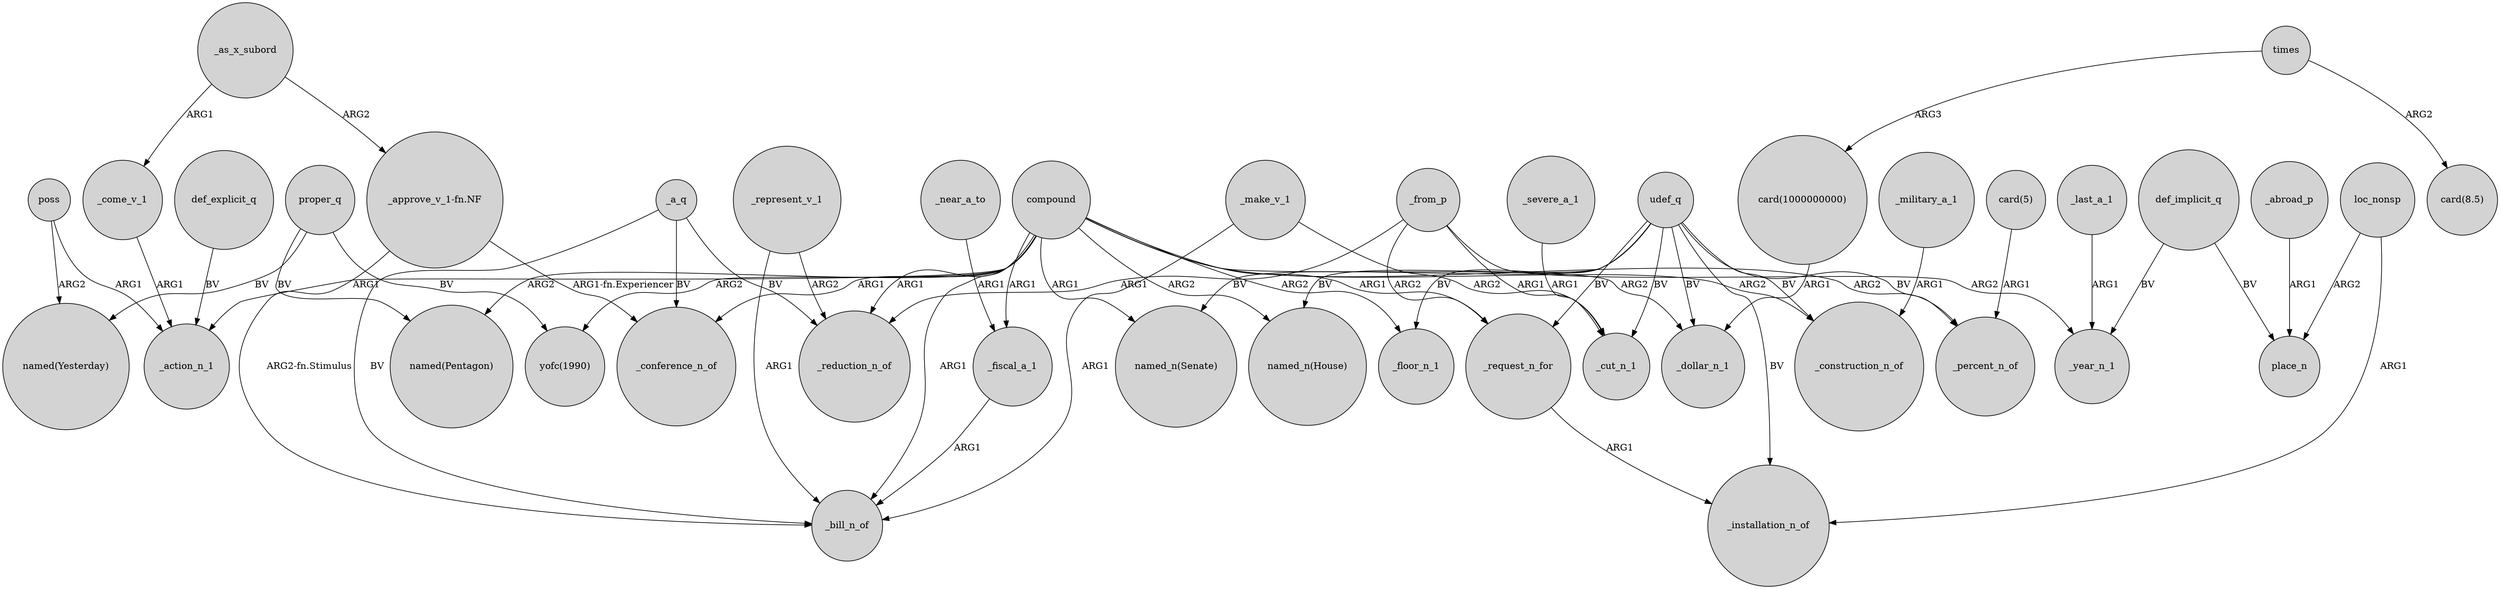 digraph {
	node [shape=circle style=filled]
	udef_q -> "named_n(House)" [label=BV]
	_from_p -> _cut_n_1 [label=ARG1]
	times -> "card(8.5)" [label=ARG2]
	compound -> "yofc(1990)" [label=ARG2]
	_from_p -> _reduction_n_of [label=ARG1]
	compound -> _bill_n_of [label=ARG1]
	_represent_v_1 -> _bill_n_of [label=ARG1]
	def_implicit_q -> _year_n_1 [label=BV]
	_a_q -> _conference_n_of [label=BV]
	_a_q -> _bill_n_of [label=BV]
	compound -> "named(Pentagon)" [label=ARG2]
	_a_q -> _reduction_n_of [label=BV]
	proper_q -> "named(Pentagon)" [label=BV]
	compound -> _conference_n_of [label=ARG1]
	compound -> _floor_n_1 [label=ARG2]
	"_approve_v_1-fn.NF" -> _conference_n_of [label="ARG1-fn.Experiencer"]
	udef_q -> _installation_n_of [label=BV]
	loc_nonsp -> _installation_n_of [label=ARG1]
	_severe_a_1 -> _cut_n_1 [label=ARG1]
	"_approve_v_1-fn.NF" -> _bill_n_of [label="ARG2-fn.Stimulus"]
	def_implicit_q -> place_n [label=BV]
	_request_n_for -> _installation_n_of [label=ARG1]
	def_explicit_q -> _action_n_1 [label=BV]
	_military_a_1 -> _construction_n_of [label=ARG1]
	proper_q -> "yofc(1990)" [label=BV]
	compound -> _percent_n_of [label=ARG2]
	_from_p -> _year_n_1 [label=ARG2]
	poss -> "named(Yesterday)" [label=ARG2]
	times -> "card(1000000000)" [label=ARG3]
	udef_q -> _request_n_for [label=BV]
	_from_p -> _request_n_for [label=ARG2]
	compound -> _request_n_for [label=ARG1]
	_come_v_1 -> _action_n_1 [label=ARG1]
	_make_v_1 -> _cut_n_1 [label=ARG2]
	proper_q -> "named(Yesterday)" [label=BV]
	poss -> _action_n_1 [label=ARG1]
	_as_x_subord -> _come_v_1 [label=ARG1]
	udef_q -> _cut_n_1 [label=BV]
	_last_a_1 -> _year_n_1 [label=ARG1]
	compound -> _fiscal_a_1 [label=ARG1]
	udef_q -> _floor_n_1 [label=BV]
	compound -> _reduction_n_of [label=ARG1]
	compound -> "named_n(House)" [label=ARG2]
	"card(5)" -> _percent_n_of [label=ARG1]
	udef_q -> "named_n(Senate)" [label=BV]
	compound -> _action_n_1 [label=ARG1]
	_near_a_to -> _fiscal_a_1 [label=ARG1]
	loc_nonsp -> place_n [label=ARG2]
	compound -> "named_n(Senate)" [label=ARG1]
	_make_v_1 -> _bill_n_of [label=ARG1]
	_fiscal_a_1 -> _bill_n_of [label=ARG1]
	udef_q -> _percent_n_of [label=BV]
	"card(1000000000)" -> _dollar_n_1 [label=ARG1]
	compound -> _construction_n_of [label=ARG2]
	compound -> _dollar_n_1 [label=ARG2]
	udef_q -> _construction_n_of [label=BV]
	_as_x_subord -> "_approve_v_1-fn.NF" [label=ARG2]
	_represent_v_1 -> _reduction_n_of [label=ARG2]
	_abroad_p -> place_n [label=ARG1]
	udef_q -> _dollar_n_1 [label=BV]
}
